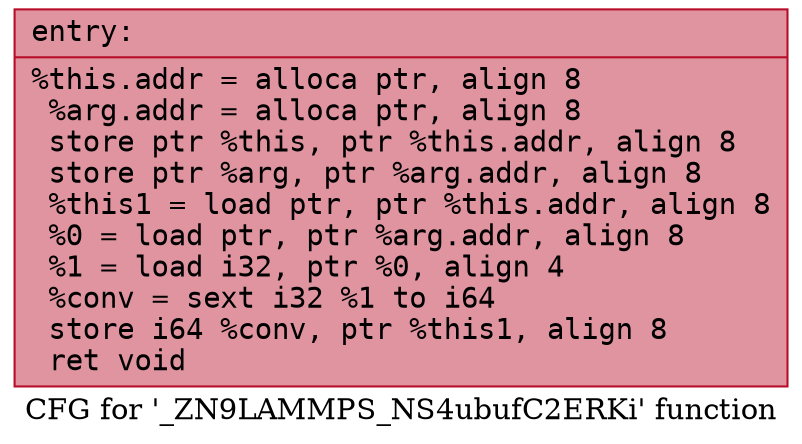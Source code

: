 digraph "CFG for '_ZN9LAMMPS_NS4ubufC2ERKi' function" {
	label="CFG for '_ZN9LAMMPS_NS4ubufC2ERKi' function";

	Node0x55bab646fab0 [shape=record,color="#b70d28ff", style=filled, fillcolor="#b70d2870" fontname="Courier",label="{entry:\l|  %this.addr = alloca ptr, align 8\l  %arg.addr = alloca ptr, align 8\l  store ptr %this, ptr %this.addr, align 8\l  store ptr %arg, ptr %arg.addr, align 8\l  %this1 = load ptr, ptr %this.addr, align 8\l  %0 = load ptr, ptr %arg.addr, align 8\l  %1 = load i32, ptr %0, align 4\l  %conv = sext i32 %1 to i64\l  store i64 %conv, ptr %this1, align 8\l  ret void\l}"];
}
